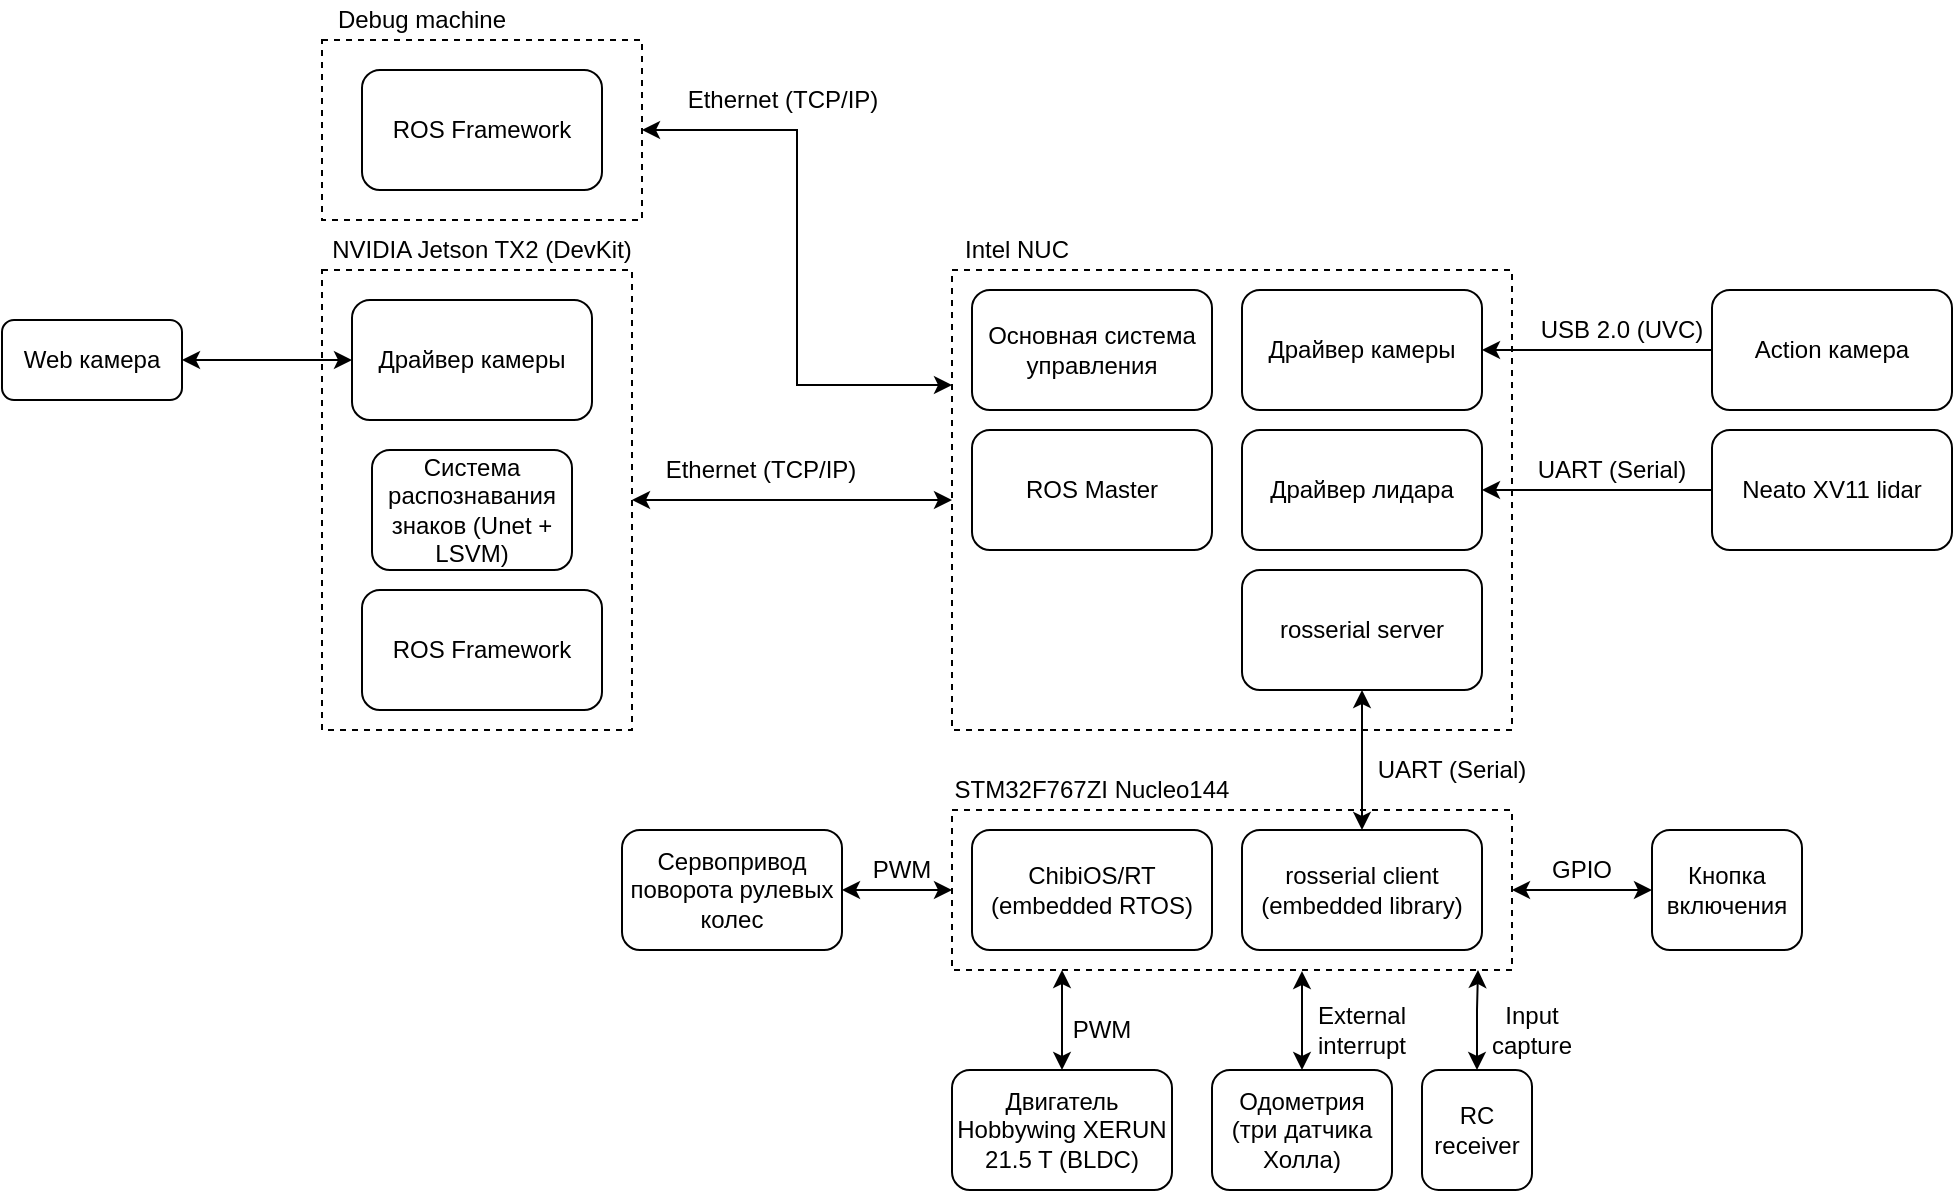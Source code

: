 <mxfile version="13.1.3" type="google"><diagram id="R9cgtNfKMrpamrk0Cwto" name="Page-1"><mxGraphModel dx="2249" dy="802" grid="1" gridSize="10" guides="1" tooltips="1" connect="1" arrows="1" fold="1" page="1" pageScale="1" pageWidth="827" pageHeight="1169" math="0" shadow="0"><root><mxCell id="0"/><mxCell id="1" parent="0"/><mxCell id="LnxXJxtc6il31NFNdEPv-1" value="&lt;div style=&quot;text-align: right&quot;&gt;&lt;br&gt;&lt;/div&gt;" style="rounded=0;whiteSpace=wrap;html=1;dashed=1;" vertex="1" parent="1"><mxGeometry x="345" y="220" width="280" height="230" as="geometry"/></mxCell><mxCell id="LnxXJxtc6il31NFNdEPv-2" style="edgeStyle=orthogonalEdgeStyle;rounded=0;html=1;exitX=0;exitY=0.5;entryX=1;entryY=0.5;jettySize=auto;orthogonalLoop=1;" edge="1" parent="1" source="LnxXJxtc6il31NFNdEPv-3" target="LnxXJxtc6il31NFNdEPv-4"><mxGeometry relative="1" as="geometry"/></mxCell><mxCell id="LnxXJxtc6il31NFNdEPv-3" value="Action камера" style="rounded=1;whiteSpace=wrap;html=1;" vertex="1" parent="1"><mxGeometry x="725" y="230" width="120" height="60" as="geometry"/></mxCell><mxCell id="LnxXJxtc6il31NFNdEPv-4" value="Драйвер камеры" style="rounded=1;whiteSpace=wrap;html=1;" vertex="1" parent="1"><mxGeometry x="490" y="230" width="120" height="60" as="geometry"/></mxCell><mxCell id="LnxXJxtc6il31NFNdEPv-5" value="Intel NUC" style="text;html=1;strokeColor=none;fillColor=none;align=center;verticalAlign=middle;whiteSpace=wrap;rounded=0;" vertex="1" parent="1"><mxGeometry x="345" y="200" width="65" height="20" as="geometry"/></mxCell><mxCell id="LnxXJxtc6il31NFNdEPv-6" value="Драйвер лидара" style="rounded=1;whiteSpace=wrap;html=1;" vertex="1" parent="1"><mxGeometry x="490" y="300" width="120" height="60" as="geometry"/></mxCell><mxCell id="LnxXJxtc6il31NFNdEPv-7" style="edgeStyle=orthogonalEdgeStyle;rounded=0;html=1;exitX=0;exitY=0.5;entryX=1;entryY=0.5;jettySize=auto;orthogonalLoop=1;" edge="1" parent="1" source="LnxXJxtc6il31NFNdEPv-8" target="LnxXJxtc6il31NFNdEPv-6"><mxGeometry relative="1" as="geometry"/></mxCell><mxCell id="LnxXJxtc6il31NFNdEPv-8" value="Neato XV11 lidar" style="rounded=1;whiteSpace=wrap;html=1;" vertex="1" parent="1"><mxGeometry x="725" y="300" width="120" height="60" as="geometry"/></mxCell><mxCell id="LnxXJxtc6il31NFNdEPv-9" value="Основная система управления" style="rounded=1;whiteSpace=wrap;html=1;" vertex="1" parent="1"><mxGeometry x="355" y="230" width="120" height="60" as="geometry"/></mxCell><mxCell id="LnxXJxtc6il31NFNdEPv-10" value="rosserial server" style="rounded=1;whiteSpace=wrap;html=1;" vertex="1" parent="1"><mxGeometry x="490" y="370" width="120" height="60" as="geometry"/></mxCell><mxCell id="LnxXJxtc6il31NFNdEPv-11" value="&lt;div style=&quot;text-align: right&quot;&gt;&lt;br&gt;&lt;/div&gt;" style="rounded=0;whiteSpace=wrap;html=1;dashed=1;" vertex="1" parent="1"><mxGeometry x="345" y="490" width="280" height="80" as="geometry"/></mxCell><mxCell id="LnxXJxtc6il31NFNdEPv-12" value="STM32F767ZI Nucleo144" style="text;html=1;strokeColor=none;fillColor=none;align=center;verticalAlign=middle;whiteSpace=wrap;rounded=0;" vertex="1" parent="1"><mxGeometry x="340" y="470" width="150" height="20" as="geometry"/></mxCell><mxCell id="LnxXJxtc6il31NFNdEPv-13" value="rosserial client (embedded library)" style="rounded=1;whiteSpace=wrap;html=1;" vertex="1" parent="1"><mxGeometry x="490" y="500" width="120" height="60" as="geometry"/></mxCell><mxCell id="LnxXJxtc6il31NFNdEPv-14" style="edgeStyle=orthogonalEdgeStyle;rounded=0;html=1;exitX=0.5;exitY=1;entryX=0.5;entryY=0;startArrow=classic;startFill=1;jettySize=auto;orthogonalLoop=1;" edge="1" parent="1" source="LnxXJxtc6il31NFNdEPv-10" target="LnxXJxtc6il31NFNdEPv-13"><mxGeometry relative="1" as="geometry"/></mxCell><mxCell id="LnxXJxtc6il31NFNdEPv-15" value="UART (Serial)" style="text;html=1;strokeColor=none;fillColor=none;align=center;verticalAlign=middle;whiteSpace=wrap;rounded=0;" vertex="1" parent="1"><mxGeometry x="555" y="460" width="80" height="20" as="geometry"/></mxCell><mxCell id="LnxXJxtc6il31NFNdEPv-16" value="UART (Serial)" style="text;html=1;strokeColor=none;fillColor=none;align=center;verticalAlign=middle;whiteSpace=wrap;rounded=0;" vertex="1" parent="1"><mxGeometry x="635" y="310" width="80" height="20" as="geometry"/></mxCell><mxCell id="LnxXJxtc6il31NFNdEPv-17" value="USB 2.0 (UVC)" style="text;html=1;strokeColor=none;fillColor=none;align=center;verticalAlign=middle;whiteSpace=wrap;rounded=0;" vertex="1" parent="1"><mxGeometry x="635" y="240" width="90" height="20" as="geometry"/></mxCell><mxCell id="LnxXJxtc6il31NFNdEPv-18" style="edgeStyle=orthogonalEdgeStyle;rounded=0;html=1;exitX=0.5;exitY=0;startArrow=classic;startFill=1;jettySize=auto;orthogonalLoop=1;" edge="1" parent="1" source="LnxXJxtc6il31NFNdEPv-19" target="LnxXJxtc6il31NFNdEPv-11"><mxGeometry relative="1" as="geometry"><Array as="points"><mxPoint x="400" y="590"/><mxPoint x="400" y="590"/></Array></mxGeometry></mxCell><mxCell id="LnxXJxtc6il31NFNdEPv-19" value="Двигатель Hobbywing XERUN 21.5 T (BLDC)" style="rounded=1;whiteSpace=wrap;html=1;" vertex="1" parent="1"><mxGeometry x="345" y="620" width="110" height="60" as="geometry"/></mxCell><mxCell id="LnxXJxtc6il31NFNdEPv-20" style="edgeStyle=orthogonalEdgeStyle;rounded=0;html=1;exitX=0.5;exitY=0;entryX=0.625;entryY=1.007;entryPerimeter=0;startArrow=classic;startFill=1;jettySize=auto;orthogonalLoop=1;" edge="1" parent="1" source="LnxXJxtc6il31NFNdEPv-21" target="LnxXJxtc6il31NFNdEPv-11"><mxGeometry relative="1" as="geometry"/></mxCell><mxCell id="LnxXJxtc6il31NFNdEPv-21" value="Одометрия (три датчика Холла)" style="rounded=1;whiteSpace=wrap;html=1;" vertex="1" parent="1"><mxGeometry x="475" y="620" width="90" height="60" as="geometry"/></mxCell><mxCell id="LnxXJxtc6il31NFNdEPv-22" style="edgeStyle=orthogonalEdgeStyle;rounded=0;html=1;exitX=0.5;exitY=0;startArrow=classic;startFill=1;jettySize=auto;orthogonalLoop=1;" edge="1" parent="1" source="LnxXJxtc6il31NFNdEPv-23" target="LnxXJxtc6il31NFNdEPv-11"><mxGeometry relative="1" as="geometry"><Array as="points"><mxPoint x="608" y="590"/><mxPoint x="608" y="590"/></Array></mxGeometry></mxCell><mxCell id="LnxXJxtc6il31NFNdEPv-23" value="RC receiver" style="rounded=1;whiteSpace=wrap;html=1;" vertex="1" parent="1"><mxGeometry x="580" y="620" width="55" height="60" as="geometry"/></mxCell><mxCell id="LnxXJxtc6il31NFNdEPv-24" style="edgeStyle=orthogonalEdgeStyle;rounded=0;html=1;exitX=0;exitY=0.5;entryX=1;entryY=0.5;startArrow=classic;startFill=1;jettySize=auto;orthogonalLoop=1;" edge="1" parent="1" source="LnxXJxtc6il31NFNdEPv-25" target="LnxXJxtc6il31NFNdEPv-11"><mxGeometry relative="1" as="geometry"/></mxCell><mxCell id="LnxXJxtc6il31NFNdEPv-25" value="Кнопка включения" style="rounded=1;whiteSpace=wrap;html=1;" vertex="1" parent="1"><mxGeometry x="695" y="500" width="75" height="60" as="geometry"/></mxCell><mxCell id="LnxXJxtc6il31NFNdEPv-26" value="PWM" style="text;html=1;strokeColor=none;fillColor=none;align=center;verticalAlign=middle;whiteSpace=wrap;rounded=0;" vertex="1" parent="1"><mxGeometry x="400" y="590" width="40" height="20" as="geometry"/></mxCell><mxCell id="LnxXJxtc6il31NFNdEPv-27" value="External interrupt" style="text;html=1;strokeColor=none;fillColor=none;align=center;verticalAlign=middle;whiteSpace=wrap;rounded=0;" vertex="1" parent="1"><mxGeometry x="525" y="590" width="50" height="20" as="geometry"/></mxCell><mxCell id="LnxXJxtc6il31NFNdEPv-28" value="Input capture" style="text;html=1;strokeColor=none;fillColor=none;align=center;verticalAlign=middle;whiteSpace=wrap;rounded=0;" vertex="1" parent="1"><mxGeometry x="610" y="590" width="50" height="20" as="geometry"/></mxCell><mxCell id="LnxXJxtc6il31NFNdEPv-29" value="ChibiOS/RT (embedded RTOS)" style="rounded=1;whiteSpace=wrap;html=1;" vertex="1" parent="1"><mxGeometry x="355" y="500" width="120" height="60" as="geometry"/></mxCell><mxCell id="LnxXJxtc6il31NFNdEPv-30" value="GPIO" style="text;html=1;strokeColor=none;fillColor=none;align=center;verticalAlign=middle;whiteSpace=wrap;rounded=0;" vertex="1" parent="1"><mxGeometry x="640" y="510" width="40" height="20" as="geometry"/></mxCell><mxCell id="LnxXJxtc6il31NFNdEPv-31" style="edgeStyle=orthogonalEdgeStyle;rounded=0;html=1;exitX=1;exitY=0.5;entryX=0;entryY=0.5;startArrow=classic;startFill=1;jettySize=auto;orthogonalLoop=1;" edge="1" parent="1" source="LnxXJxtc6il31NFNdEPv-32" target="LnxXJxtc6il31NFNdEPv-1"><mxGeometry relative="1" as="geometry"/></mxCell><mxCell id="LnxXJxtc6il31NFNdEPv-32" value="&lt;div style=&quot;text-align: right&quot;&gt;&lt;br&gt;&lt;/div&gt;" style="rounded=0;whiteSpace=wrap;html=1;dashed=1;" vertex="1" parent="1"><mxGeometry x="30" y="220" width="155" height="230" as="geometry"/></mxCell><mxCell id="LnxXJxtc6il31NFNdEPv-33" value="NVIDIA Jetson TX2 (DevKit)" style="text;html=1;strokeColor=none;fillColor=none;align=center;verticalAlign=middle;whiteSpace=wrap;rounded=0;" vertex="1" parent="1"><mxGeometry x="30" y="200" width="160" height="20" as="geometry"/></mxCell><mxCell id="LnxXJxtc6il31NFNdEPv-34" value="ROS Master" style="rounded=1;whiteSpace=wrap;html=1;" vertex="1" parent="1"><mxGeometry x="355" y="300" width="120" height="60" as="geometry"/></mxCell><mxCell id="LnxXJxtc6il31NFNdEPv-35" style="edgeStyle=orthogonalEdgeStyle;rounded=0;html=1;exitX=1;exitY=0.5;entryX=0;entryY=0.5;startArrow=classic;startFill=1;jettySize=auto;orthogonalLoop=1;" edge="1" parent="1" source="LnxXJxtc6il31NFNdEPv-36" target="LnxXJxtc6il31NFNdEPv-11"><mxGeometry relative="1" as="geometry"/></mxCell><mxCell id="LnxXJxtc6il31NFNdEPv-36" value="Сервопривод поворота рулевых колес" style="rounded=1;whiteSpace=wrap;html=1;" vertex="1" parent="1"><mxGeometry x="180" y="500" width="110" height="60" as="geometry"/></mxCell><mxCell id="LnxXJxtc6il31NFNdEPv-37" value="PWM" style="text;html=1;strokeColor=none;fillColor=none;align=center;verticalAlign=middle;whiteSpace=wrap;rounded=0;" vertex="1" parent="1"><mxGeometry x="300" y="510" width="40" height="20" as="geometry"/></mxCell><mxCell id="LnxXJxtc6il31NFNdEPv-38" value="Ethernet (TCP/IP)" style="text;html=1;strokeColor=none;fillColor=none;align=center;verticalAlign=middle;whiteSpace=wrap;rounded=0;" vertex="1" parent="1"><mxGeometry x="199" y="310" width="101" height="20" as="geometry"/></mxCell><mxCell id="LnxXJxtc6il31NFNdEPv-39" value="Драйвер камеры" style="rounded=1;whiteSpace=wrap;html=1;" vertex="1" parent="1"><mxGeometry x="45" y="235" width="120" height="60" as="geometry"/></mxCell><mxCell id="LnxXJxtc6il31NFNdEPv-40" style="edgeStyle=orthogonalEdgeStyle;rounded=0;html=1;exitX=1;exitY=0.5;entryX=0;entryY=0.5;startArrow=classic;startFill=1;jettySize=auto;orthogonalLoop=1;" edge="1" parent="1" source="LnxXJxtc6il31NFNdEPv-41" target="LnxXJxtc6il31NFNdEPv-39"><mxGeometry relative="1" as="geometry"/></mxCell><mxCell id="LnxXJxtc6il31NFNdEPv-41" value="Web камера" style="rounded=1;whiteSpace=wrap;html=1;" vertex="1" parent="1"><mxGeometry x="-130" y="245" width="90" height="40" as="geometry"/></mxCell><mxCell id="LnxXJxtc6il31NFNdEPv-42" value="Система распознавания знаков (Unet + LSVM)" style="rounded=1;whiteSpace=wrap;html=1;" vertex="1" parent="1"><mxGeometry x="55" y="310" width="100" height="60" as="geometry"/></mxCell><mxCell id="LnxXJxtc6il31NFNdEPv-43" style="edgeStyle=orthogonalEdgeStyle;rounded=0;html=1;exitX=1;exitY=0.5;entryX=0;entryY=0.25;startArrow=classic;startFill=1;jettySize=auto;orthogonalLoop=1;" edge="1" parent="1" source="LnxXJxtc6il31NFNdEPv-44" target="LnxXJxtc6il31NFNdEPv-1"><mxGeometry relative="1" as="geometry"/></mxCell><mxCell id="LnxXJxtc6il31NFNdEPv-44" value="&lt;div style=&quot;text-align: right&quot;&gt;&lt;br&gt;&lt;/div&gt;" style="rounded=0;whiteSpace=wrap;html=1;dashed=1;" vertex="1" parent="1"><mxGeometry x="30" y="105" width="160" height="90" as="geometry"/></mxCell><mxCell id="LnxXJxtc6il31NFNdEPv-45" value="Debug machine" style="text;html=1;strokeColor=none;fillColor=none;align=center;verticalAlign=middle;whiteSpace=wrap;rounded=0;" vertex="1" parent="1"><mxGeometry x="30" y="85" width="100" height="20" as="geometry"/></mxCell><mxCell id="LnxXJxtc6il31NFNdEPv-46" value="Ethernet (TCP/IP)" style="text;html=1;strokeColor=none;fillColor=none;align=center;verticalAlign=middle;whiteSpace=wrap;rounded=0;" vertex="1" parent="1"><mxGeometry x="210" y="125" width="101" height="20" as="geometry"/></mxCell><mxCell id="LnxXJxtc6il31NFNdEPv-47" value="ROS Framework" style="rounded=1;whiteSpace=wrap;html=1;" vertex="1" parent="1"><mxGeometry x="50" y="380" width="120" height="60" as="geometry"/></mxCell><mxCell id="LnxXJxtc6il31NFNdEPv-48" value="ROS Framework" style="rounded=1;whiteSpace=wrap;html=1;" vertex="1" parent="1"><mxGeometry x="50" y="120" width="120" height="60" as="geometry"/></mxCell></root></mxGraphModel></diagram></mxfile>